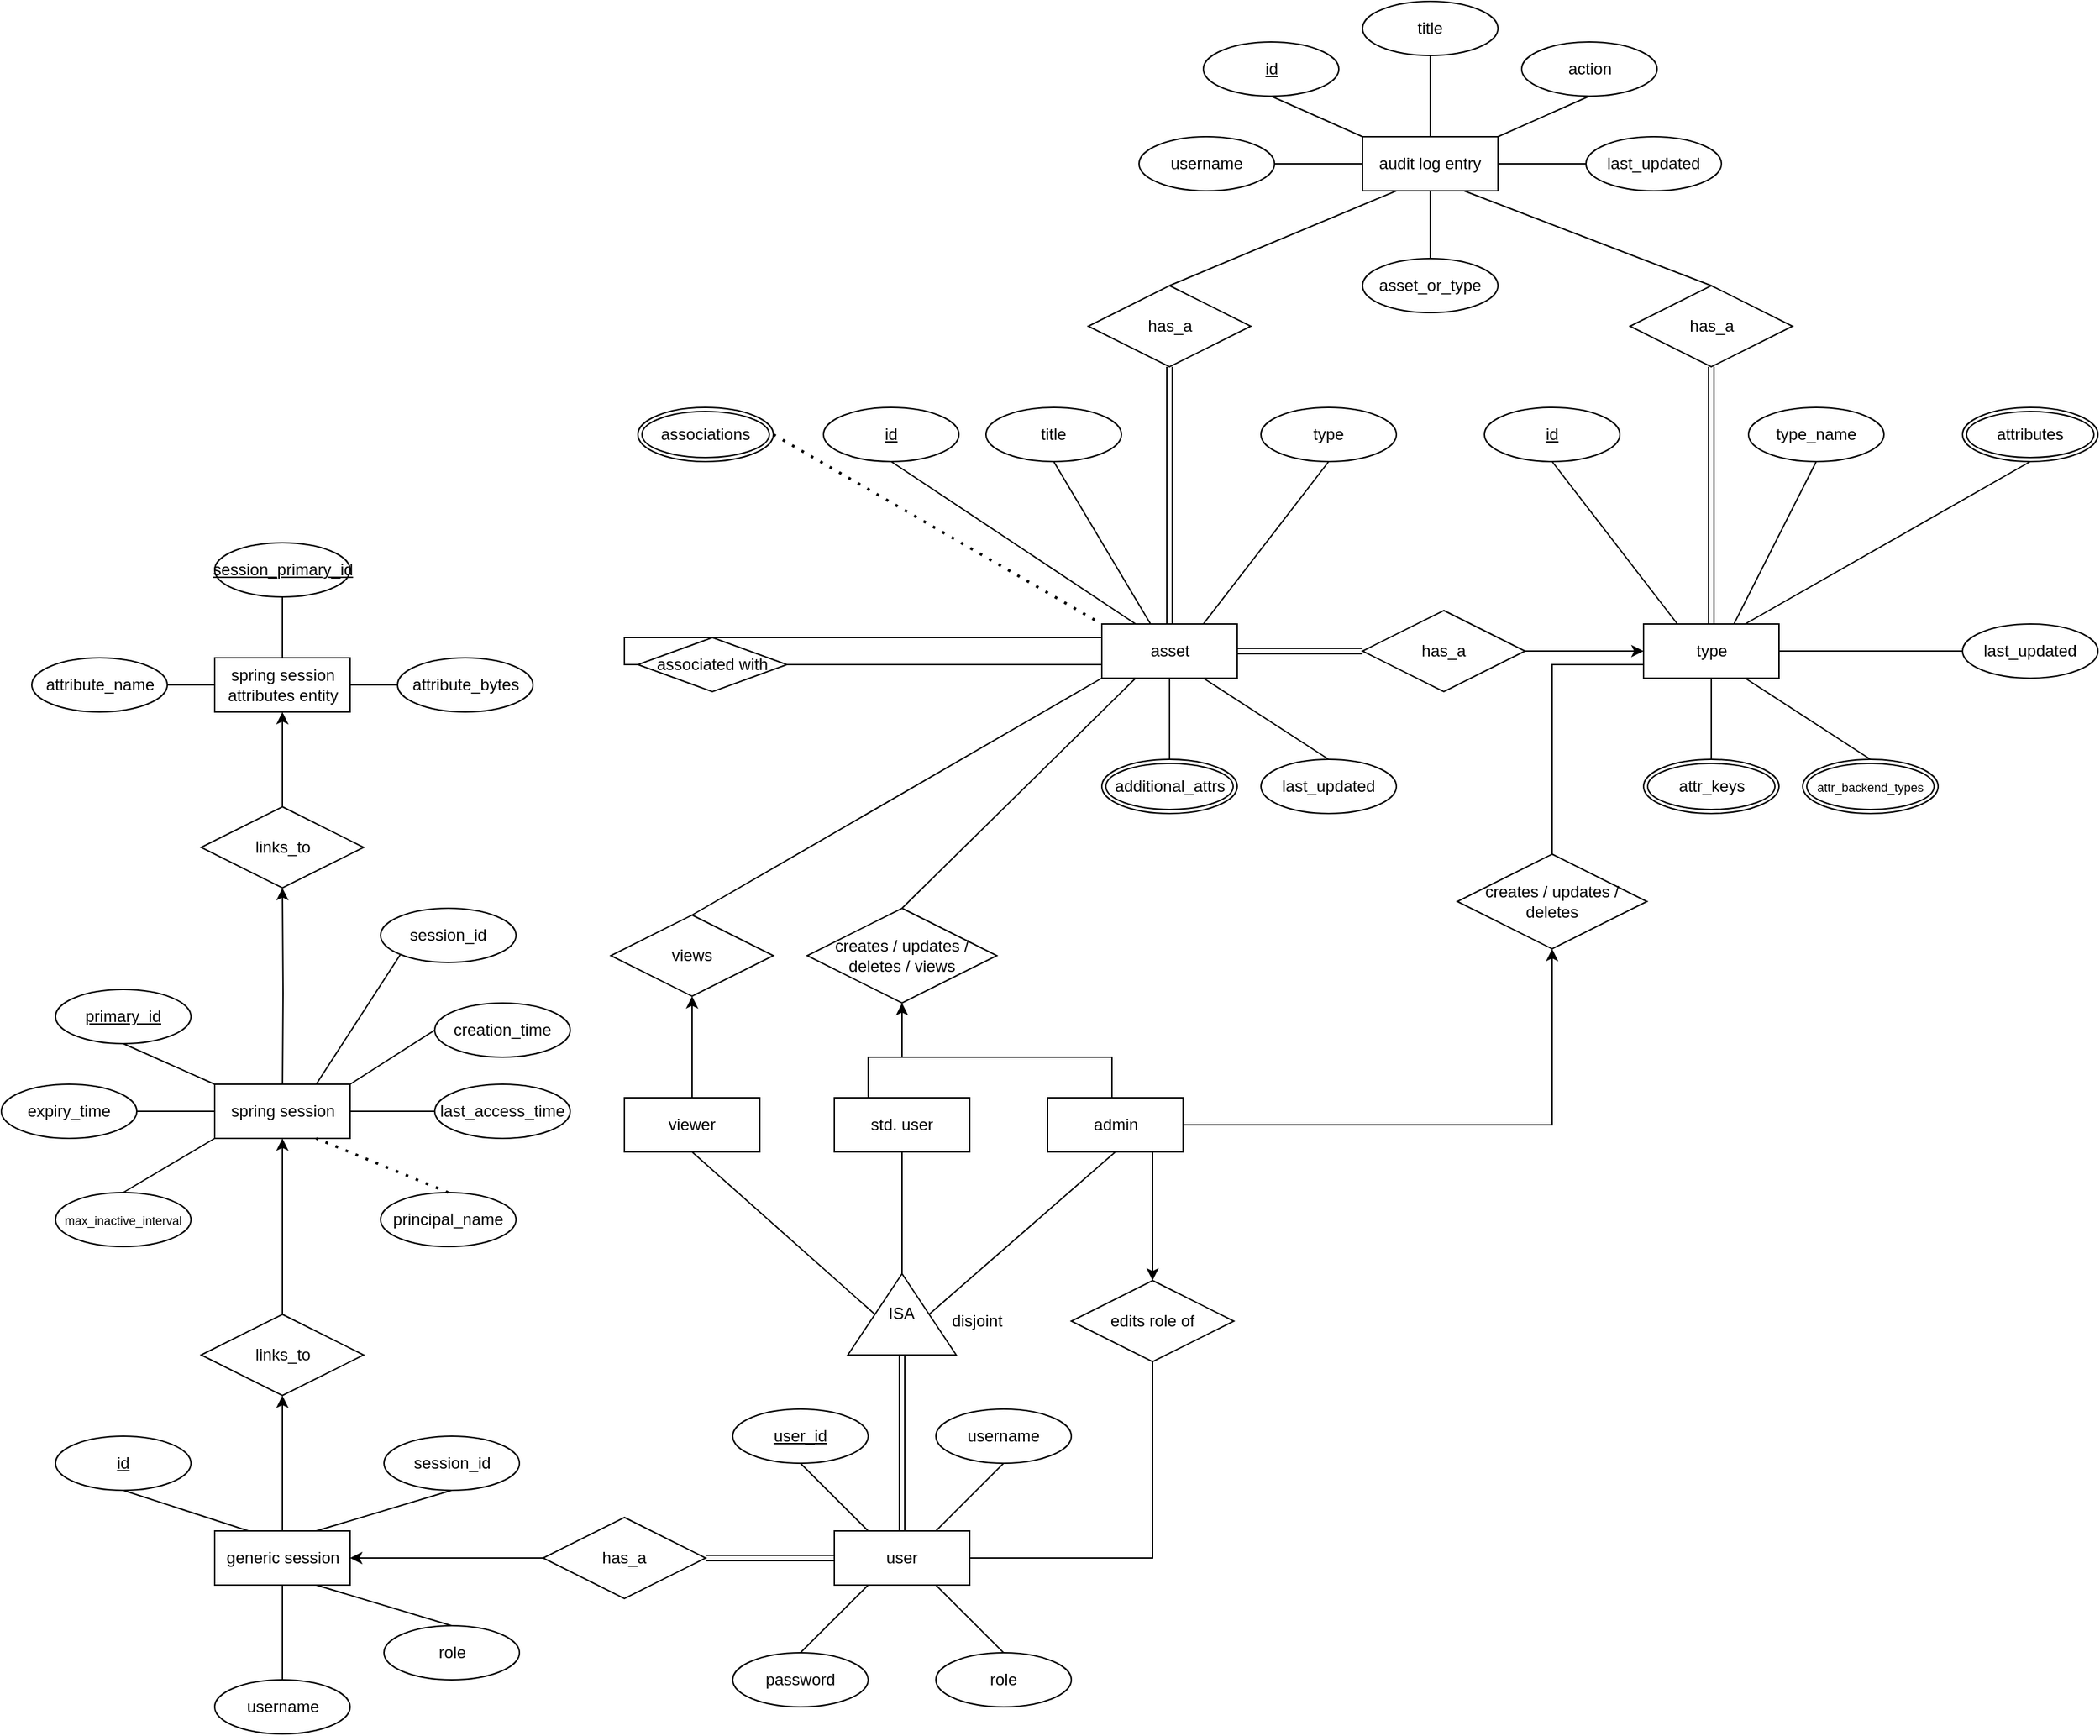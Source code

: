 <mxfile version="24.0.7" type="device">
  <diagram id="R2lEEEUBdFMjLlhIrx00" name="Page-1">
    <mxGraphModel dx="6586" dy="4084" grid="1" gridSize="10" guides="1" tooltips="1" connect="1" arrows="1" fold="1" page="1" pageScale="1" pageWidth="850" pageHeight="1100" math="0" shadow="0" extFonts="Permanent Marker^https://fonts.googleapis.com/css?family=Permanent+Marker">
      <root>
        <mxCell id="0" />
        <mxCell id="1" parent="0" />
        <mxCell id="qmZj_wIQ6ApBK8pKtUDV-6" value="asset" style="whiteSpace=wrap;html=1;align=center;" parent="1" vertex="1">
          <mxGeometry x="42.5" y="-130" width="100" height="40" as="geometry" />
        </mxCell>
        <mxCell id="qmZj_wIQ6ApBK8pKtUDV-7" value="title" style="ellipse;whiteSpace=wrap;html=1;align=center;" parent="1" vertex="1">
          <mxGeometry x="-43" y="-290" width="100" height="40" as="geometry" />
        </mxCell>
        <mxCell id="qmZj_wIQ6ApBK8pKtUDV-8" value="id" style="ellipse;whiteSpace=wrap;html=1;align=center;fontStyle=4;" parent="1" vertex="1">
          <mxGeometry x="-163" y="-290" width="100" height="40" as="geometry" />
        </mxCell>
        <mxCell id="qmZj_wIQ6ApBK8pKtUDV-26" value="type" style="ellipse;whiteSpace=wrap;html=1;align=center;" parent="1" vertex="1">
          <mxGeometry x="160" y="-290" width="100" height="40" as="geometry" />
        </mxCell>
        <mxCell id="qmZj_wIQ6ApBK8pKtUDV-27" value="associations" style="ellipse;shape=doubleEllipse;margin=3;whiteSpace=wrap;html=1;align=center;" parent="1" vertex="1">
          <mxGeometry x="-300" y="-290" width="100" height="40" as="geometry" />
        </mxCell>
        <mxCell id="qmZj_wIQ6ApBK8pKtUDV-28" value="last_updated" style="ellipse;whiteSpace=wrap;html=1;align=center;" parent="1" vertex="1">
          <mxGeometry x="160" y="-30" width="100" height="40" as="geometry" />
        </mxCell>
        <mxCell id="qmZj_wIQ6ApBK8pKtUDV-29" value="additional_attrs" style="ellipse;shape=doubleEllipse;margin=3;whiteSpace=wrap;html=1;align=center;" parent="1" vertex="1">
          <mxGeometry x="42.5" y="-30" width="100" height="40" as="geometry" />
        </mxCell>
        <mxCell id="qmZj_wIQ6ApBK8pKtUDV-33" value="" style="endArrow=none;html=1;rounded=0;entryX=0.75;entryY=1;entryDx=0;entryDy=0;exitX=0.5;exitY=0;exitDx=0;exitDy=0;" parent="1" source="qmZj_wIQ6ApBK8pKtUDV-28" target="qmZj_wIQ6ApBK8pKtUDV-6" edge="1">
          <mxGeometry width="50" height="50" relative="1" as="geometry">
            <mxPoint x="182.5" y="-50" as="sourcePoint" />
            <mxPoint x="232.5" y="-100" as="targetPoint" />
          </mxGeometry>
        </mxCell>
        <mxCell id="qmZj_wIQ6ApBK8pKtUDV-34" value="" style="endArrow=none;html=1;rounded=0;entryX=0.5;entryY=1;entryDx=0;entryDy=0;exitX=0.5;exitY=0;exitDx=0;exitDy=0;" parent="1" source="qmZj_wIQ6ApBK8pKtUDV-29" target="qmZj_wIQ6ApBK8pKtUDV-6" edge="1">
          <mxGeometry width="50" height="50" relative="1" as="geometry">
            <mxPoint x="42.5" y="-30" as="sourcePoint" />
            <mxPoint x="92.5" y="-80" as="targetPoint" />
          </mxGeometry>
        </mxCell>
        <mxCell id="qmZj_wIQ6ApBK8pKtUDV-35" value="" style="endArrow=none;html=1;rounded=0;entryX=0.5;entryY=1;entryDx=0;entryDy=0;exitX=0.25;exitY=0;exitDx=0;exitDy=0;" parent="1" source="qmZj_wIQ6ApBK8pKtUDV-6" target="qmZj_wIQ6ApBK8pKtUDV-8" edge="1">
          <mxGeometry width="50" height="50" relative="1" as="geometry">
            <mxPoint x="-147.5" y="-70" as="sourcePoint" />
            <mxPoint x="-97.5" y="-120" as="targetPoint" />
          </mxGeometry>
        </mxCell>
        <mxCell id="qmZj_wIQ6ApBK8pKtUDV-36" value="" style="endArrow=none;html=1;rounded=0;entryX=0.5;entryY=1;entryDx=0;entryDy=0;exitX=0.36;exitY=0.001;exitDx=0;exitDy=0;exitPerimeter=0;" parent="1" source="qmZj_wIQ6ApBK8pKtUDV-6" target="qmZj_wIQ6ApBK8pKtUDV-7" edge="1">
          <mxGeometry width="50" height="50" relative="1" as="geometry">
            <mxPoint x="112.5" y="-120" as="sourcePoint" />
            <mxPoint x="162.5" y="-170" as="targetPoint" />
          </mxGeometry>
        </mxCell>
        <mxCell id="qmZj_wIQ6ApBK8pKtUDV-37" value="" style="endArrow=none;html=1;rounded=0;entryX=0.5;entryY=1;entryDx=0;entryDy=0;exitX=0.75;exitY=0;exitDx=0;exitDy=0;" parent="1" source="qmZj_wIQ6ApBK8pKtUDV-6" target="qmZj_wIQ6ApBK8pKtUDV-26" edge="1">
          <mxGeometry width="50" height="50" relative="1" as="geometry">
            <mxPoint x="222.5" y="-120" as="sourcePoint" />
            <mxPoint x="272.5" y="-170" as="targetPoint" />
          </mxGeometry>
        </mxCell>
        <mxCell id="qmZj_wIQ6ApBK8pKtUDV-68" style="edgeStyle=orthogonalEdgeStyle;rounded=0;orthogonalLoop=1;jettySize=auto;html=1;exitX=1;exitY=0.5;exitDx=0;exitDy=0;entryX=0;entryY=0.5;entryDx=0;entryDy=0;" parent="1" source="qmZj_wIQ6ApBK8pKtUDV-38" target="qmZj_wIQ6ApBK8pKtUDV-52" edge="1">
          <mxGeometry relative="1" as="geometry" />
        </mxCell>
        <mxCell id="qmZj_wIQ6ApBK8pKtUDV-38" value="has_a" style="rhombus;whiteSpace=wrap;html=1;" parent="1" vertex="1">
          <mxGeometry x="235" y="-140" width="120" height="60" as="geometry" />
        </mxCell>
        <mxCell id="qmZj_wIQ6ApBK8pKtUDV-52" value="type" style="whiteSpace=wrap;html=1;align=center;" parent="1" vertex="1">
          <mxGeometry x="442.5" y="-130" width="100" height="40" as="geometry" />
        </mxCell>
        <mxCell id="qmZj_wIQ6ApBK8pKtUDV-53" value="type_name" style="ellipse;whiteSpace=wrap;html=1;align=center;" parent="1" vertex="1">
          <mxGeometry x="520" y="-290" width="100" height="40" as="geometry" />
        </mxCell>
        <mxCell id="qmZj_wIQ6ApBK8pKtUDV-54" value="id" style="ellipse;whiteSpace=wrap;html=1;align=center;fontStyle=4;" parent="1" vertex="1">
          <mxGeometry x="325" y="-290" width="100" height="40" as="geometry" />
        </mxCell>
        <mxCell id="qmZj_wIQ6ApBK8pKtUDV-56" value="attr_keys" style="ellipse;shape=doubleEllipse;margin=3;whiteSpace=wrap;html=1;align=center;" parent="1" vertex="1">
          <mxGeometry x="442.5" y="-30" width="100" height="40" as="geometry" />
        </mxCell>
        <mxCell id="qmZj_wIQ6ApBK8pKtUDV-58" value="&lt;font style=&quot;font-size: 9px;&quot;&gt;attr_backend_types&lt;/font&gt;" style="ellipse;shape=doubleEllipse;margin=3;whiteSpace=wrap;html=1;align=center;" parent="1" vertex="1">
          <mxGeometry x="560" y="-30" width="100" height="40" as="geometry" />
        </mxCell>
        <mxCell id="qmZj_wIQ6ApBK8pKtUDV-62" value="" style="endArrow=none;html=1;rounded=0;entryX=0.5;entryY=1;entryDx=0;entryDy=0;exitX=0.25;exitY=0;exitDx=0;exitDy=0;" parent="1" source="qmZj_wIQ6ApBK8pKtUDV-52" target="qmZj_wIQ6ApBK8pKtUDV-54" edge="1">
          <mxGeometry width="50" height="50" relative="1" as="geometry">
            <mxPoint x="252.5" y="-70" as="sourcePoint" />
            <mxPoint x="302.5" y="-120" as="targetPoint" />
          </mxGeometry>
        </mxCell>
        <mxCell id="qmZj_wIQ6ApBK8pKtUDV-63" value="" style="endArrow=none;html=1;rounded=0;entryX=0.5;entryY=1;entryDx=0;entryDy=0;exitX=0.667;exitY=0.001;exitDx=0;exitDy=0;exitPerimeter=0;" parent="1" source="qmZj_wIQ6ApBK8pKtUDV-52" target="qmZj_wIQ6ApBK8pKtUDV-53" edge="1">
          <mxGeometry width="50" height="50" relative="1" as="geometry">
            <mxPoint x="512.5" y="-120" as="sourcePoint" />
            <mxPoint x="562.5" y="-170" as="targetPoint" />
          </mxGeometry>
        </mxCell>
        <mxCell id="qmZj_wIQ6ApBK8pKtUDV-64" value="" style="endArrow=none;html=1;rounded=0;entryX=0.5;entryY=1;entryDx=0;entryDy=0;exitX=0.75;exitY=0;exitDx=0;exitDy=0;" parent="1" source="qmZj_wIQ6ApBK8pKtUDV-52" target="qmZj_wIQ6ApBK8pKtUDV-65" edge="1">
          <mxGeometry width="50" height="50" relative="1" as="geometry">
            <mxPoint x="622.5" y="-120" as="sourcePoint" />
            <mxPoint x="610" y="-190" as="targetPoint" />
          </mxGeometry>
        </mxCell>
        <mxCell id="qmZj_wIQ6ApBK8pKtUDV-65" value="attributes" style="ellipse;shape=doubleEllipse;margin=3;whiteSpace=wrap;html=1;align=center;" parent="1" vertex="1">
          <mxGeometry x="678" y="-290" width="100" height="40" as="geometry" />
        </mxCell>
        <mxCell id="qmZj_wIQ6ApBK8pKtUDV-66" value="last_updated" style="ellipse;whiteSpace=wrap;html=1;align=center;" parent="1" vertex="1">
          <mxGeometry x="678" y="-130" width="100" height="40" as="geometry" />
        </mxCell>
        <mxCell id="qmZj_wIQ6ApBK8pKtUDV-67" value="" style="shape=link;html=1;rounded=0;exitX=1;exitY=0.5;exitDx=0;exitDy=0;entryX=0;entryY=0.5;entryDx=0;entryDy=0;" parent="1" source="qmZj_wIQ6ApBK8pKtUDV-6" target="qmZj_wIQ6ApBK8pKtUDV-38" edge="1">
          <mxGeometry width="100" relative="1" as="geometry">
            <mxPoint x="260" y="-170" as="sourcePoint" />
            <mxPoint x="150" y="60" as="targetPoint" />
          </mxGeometry>
        </mxCell>
        <mxCell id="0Or5zX7NZ8yI2jhLymI_-187" style="edgeStyle=orthogonalEdgeStyle;rounded=0;orthogonalLoop=1;jettySize=auto;html=1;exitX=1;exitY=0.5;exitDx=0;exitDy=0;entryX=0.5;entryY=1;entryDx=0;entryDy=0;endArrow=none;endFill=0;" edge="1" parent="1" source="qmZj_wIQ6ApBK8pKtUDV-69" target="0Or5zX7NZ8yI2jhLymI_-179">
          <mxGeometry relative="1" as="geometry" />
        </mxCell>
        <mxCell id="qmZj_wIQ6ApBK8pKtUDV-69" value="user" style="whiteSpace=wrap;html=1;align=center;" parent="1" vertex="1">
          <mxGeometry x="-155" y="540" width="100" height="40" as="geometry" />
        </mxCell>
        <mxCell id="qmZj_wIQ6ApBK8pKtUDV-70" value="&lt;span style=&quot;text-decoration-line: underline;&quot;&gt;user_id&lt;/span&gt;" style="ellipse;whiteSpace=wrap;html=1;align=center;" parent="1" vertex="1">
          <mxGeometry x="-230" y="450" width="100" height="40" as="geometry" />
        </mxCell>
        <mxCell id="qmZj_wIQ6ApBK8pKtUDV-72" value="role" style="ellipse;whiteSpace=wrap;html=1;align=center;" parent="1" vertex="1">
          <mxGeometry x="-80" y="630" width="100" height="40" as="geometry" />
        </mxCell>
        <mxCell id="qmZj_wIQ6ApBK8pKtUDV-73" value="password" style="ellipse;whiteSpace=wrap;html=1;align=center;" parent="1" vertex="1">
          <mxGeometry x="-230" y="630" width="100" height="40" as="geometry" />
        </mxCell>
        <mxCell id="qmZj_wIQ6ApBK8pKtUDV-74" value="" style="endArrow=none;html=1;rounded=0;entryX=0.5;entryY=1;entryDx=0;entryDy=0;exitX=0.25;exitY=0;exitDx=0;exitDy=0;" parent="1" source="qmZj_wIQ6ApBK8pKtUDV-69" target="qmZj_wIQ6ApBK8pKtUDV-70" edge="1">
          <mxGeometry width="50" height="50" relative="1" as="geometry">
            <mxPoint x="-270" y="590" as="sourcePoint" />
            <mxPoint x="-220" y="540" as="targetPoint" />
          </mxGeometry>
        </mxCell>
        <mxCell id="qmZj_wIQ6ApBK8pKtUDV-75" value="" style="endArrow=none;html=1;rounded=0;exitX=0.75;exitY=0;exitDx=0;exitDy=0;entryX=0.5;entryY=1;entryDx=0;entryDy=0;" parent="1" source="qmZj_wIQ6ApBK8pKtUDV-69" target="qmZj_wIQ6ApBK8pKtUDV-76" edge="1">
          <mxGeometry width="50" height="50" relative="1" as="geometry">
            <mxPoint x="40" y="550" as="sourcePoint" />
            <mxPoint x="-30" y="490" as="targetPoint" />
          </mxGeometry>
        </mxCell>
        <mxCell id="qmZj_wIQ6ApBK8pKtUDV-76" value="username" style="ellipse;whiteSpace=wrap;html=1;align=center;" parent="1" vertex="1">
          <mxGeometry x="-80" y="450" width="100" height="40" as="geometry" />
        </mxCell>
        <mxCell id="qmZj_wIQ6ApBK8pKtUDV-77" value="" style="endArrow=none;html=1;rounded=0;entryX=0.25;entryY=1;entryDx=0;entryDy=0;exitX=0.5;exitY=0;exitDx=0;exitDy=0;" parent="1" source="qmZj_wIQ6ApBK8pKtUDV-73" target="qmZj_wIQ6ApBK8pKtUDV-69" edge="1">
          <mxGeometry width="50" height="50" relative="1" as="geometry">
            <mxPoint x="20" y="590" as="sourcePoint" />
            <mxPoint x="70" y="540" as="targetPoint" />
          </mxGeometry>
        </mxCell>
        <mxCell id="qmZj_wIQ6ApBK8pKtUDV-78" value="" style="endArrow=none;html=1;rounded=0;entryX=0.75;entryY=1;entryDx=0;entryDy=0;exitX=0.5;exitY=0;exitDx=0;exitDy=0;" parent="1" source="qmZj_wIQ6ApBK8pKtUDV-72" target="qmZj_wIQ6ApBK8pKtUDV-69" edge="1">
          <mxGeometry width="50" height="50" relative="1" as="geometry">
            <mxPoint x="30" y="610" as="sourcePoint" />
            <mxPoint x="80" y="560" as="targetPoint" />
          </mxGeometry>
        </mxCell>
        <mxCell id="0Or5zX7NZ8yI2jhLymI_-140" style="edgeStyle=orthogonalEdgeStyle;rounded=0;orthogonalLoop=1;jettySize=auto;html=1;exitX=0;exitY=0.5;exitDx=0;exitDy=0;entryX=1;entryY=0.5;entryDx=0;entryDy=0;endArrow=none;endFill=0;" edge="1" parent="1" source="qmZj_wIQ6ApBK8pKtUDV-88" target="qmZj_wIQ6ApBK8pKtUDV-102">
          <mxGeometry relative="1" as="geometry" />
        </mxCell>
        <mxCell id="0Or5zX7NZ8yI2jhLymI_-141" style="edgeStyle=orthogonalEdgeStyle;rounded=0;orthogonalLoop=1;jettySize=auto;html=1;exitX=1;exitY=0.5;exitDx=0;exitDy=0;endArrow=none;endFill=0;" edge="1" parent="1" source="qmZj_wIQ6ApBK8pKtUDV-88" target="qmZj_wIQ6ApBK8pKtUDV-99">
          <mxGeometry relative="1" as="geometry" />
        </mxCell>
        <mxCell id="0Or5zX7NZ8yI2jhLymI_-150" style="edgeStyle=orthogonalEdgeStyle;rounded=0;orthogonalLoop=1;jettySize=auto;html=1;exitX=0.5;exitY=1;exitDx=0;exitDy=0;endArrow=none;endFill=0;" edge="1" parent="1" source="qmZj_wIQ6ApBK8pKtUDV-88" target="0Or5zX7NZ8yI2jhLymI_-149">
          <mxGeometry relative="1" as="geometry" />
        </mxCell>
        <mxCell id="qmZj_wIQ6ApBK8pKtUDV-88" value="audit log entry" style="whiteSpace=wrap;html=1;align=center;" parent="1" vertex="1">
          <mxGeometry x="235" y="-490" width="100" height="40" as="geometry" />
        </mxCell>
        <mxCell id="qmZj_wIQ6ApBK8pKtUDV-89" value="title" style="ellipse;whiteSpace=wrap;html=1;align=center;" parent="1" vertex="1">
          <mxGeometry x="235" y="-590" width="100" height="40" as="geometry" />
        </mxCell>
        <mxCell id="qmZj_wIQ6ApBK8pKtUDV-90" value="id" style="ellipse;whiteSpace=wrap;html=1;align=center;fontStyle=4;" parent="1" vertex="1">
          <mxGeometry x="117.5" y="-560" width="100" height="40" as="geometry" />
        </mxCell>
        <mxCell id="qmZj_wIQ6ApBK8pKtUDV-96" value="" style="endArrow=none;html=1;rounded=0;entryX=0.5;entryY=1;entryDx=0;entryDy=0;exitX=0;exitY=0;exitDx=0;exitDy=0;" parent="1" source="qmZj_wIQ6ApBK8pKtUDV-88" target="qmZj_wIQ6ApBK8pKtUDV-90" edge="1">
          <mxGeometry width="50" height="50" relative="1" as="geometry">
            <mxPoint x="45" y="-430" as="sourcePoint" />
            <mxPoint x="95" y="-480" as="targetPoint" />
          </mxGeometry>
        </mxCell>
        <mxCell id="qmZj_wIQ6ApBK8pKtUDV-97" value="" style="endArrow=none;html=1;rounded=0;entryX=0.5;entryY=1;entryDx=0;entryDy=0;exitX=1;exitY=0;exitDx=0;exitDy=0;" parent="1" source="qmZj_wIQ6ApBK8pKtUDV-88" target="qmZj_wIQ6ApBK8pKtUDV-100" edge="1">
          <mxGeometry width="50" height="50" relative="1" as="geometry">
            <mxPoint x="415" y="-480" as="sourcePoint" />
            <mxPoint x="402.5" y="-550" as="targetPoint" />
          </mxGeometry>
        </mxCell>
        <mxCell id="qmZj_wIQ6ApBK8pKtUDV-99" value="last_updated" style="ellipse;whiteSpace=wrap;html=1;align=center;" parent="1" vertex="1">
          <mxGeometry x="400" y="-490" width="100" height="40" as="geometry" />
        </mxCell>
        <mxCell id="qmZj_wIQ6ApBK8pKtUDV-100" value="action" style="ellipse;whiteSpace=wrap;html=1;align=center;" parent="1" vertex="1">
          <mxGeometry x="352.5" y="-560" width="100" height="40" as="geometry" />
        </mxCell>
        <mxCell id="qmZj_wIQ6ApBK8pKtUDV-101" value="" style="endArrow=none;html=1;rounded=0;entryX=0.5;entryY=1;entryDx=0;entryDy=0;exitX=0.5;exitY=0;exitDx=0;exitDy=0;" parent="1" source="qmZj_wIQ6ApBK8pKtUDV-88" target="qmZj_wIQ6ApBK8pKtUDV-89" edge="1">
          <mxGeometry width="50" height="50" relative="1" as="geometry">
            <mxPoint x="270.5" y="-480" as="sourcePoint" />
            <mxPoint x="177.5" y="-540" as="targetPoint" />
          </mxGeometry>
        </mxCell>
        <mxCell id="qmZj_wIQ6ApBK8pKtUDV-102" value="username" style="ellipse;whiteSpace=wrap;html=1;align=center;" parent="1" vertex="1">
          <mxGeometry x="70" y="-490" width="100" height="40" as="geometry" />
        </mxCell>
        <mxCell id="0Or5zX7NZ8yI2jhLymI_-1" value="ISA" style="triangle;whiteSpace=wrap;html=1;rotation=-90;textDirection=vertical-lr;" vertex="1" parent="1">
          <mxGeometry x="-135" y="340" width="60" height="80" as="geometry" />
        </mxCell>
        <mxCell id="0Or5zX7NZ8yI2jhLymI_-61" style="edgeStyle=orthogonalEdgeStyle;rounded=0;orthogonalLoop=1;jettySize=auto;html=1;exitX=1;exitY=0.5;exitDx=0;exitDy=0;entryX=0.5;entryY=1;entryDx=0;entryDy=0;endArrow=classic;endFill=1;" edge="1" parent="1" source="0Or5zX7NZ8yI2jhLymI_-3" target="0Or5zX7NZ8yI2jhLymI_-34">
          <mxGeometry relative="1" as="geometry" />
        </mxCell>
        <mxCell id="0Or5zX7NZ8yI2jhLymI_-186" style="edgeStyle=orthogonalEdgeStyle;rounded=0;orthogonalLoop=1;jettySize=auto;html=1;exitX=0.775;exitY=1.008;exitDx=0;exitDy=0;exitPerimeter=0;" edge="1" parent="1" source="0Or5zX7NZ8yI2jhLymI_-3" target="0Or5zX7NZ8yI2jhLymI_-179">
          <mxGeometry relative="1" as="geometry" />
        </mxCell>
        <mxCell id="0Or5zX7NZ8yI2jhLymI_-3" value="admin" style="whiteSpace=wrap;html=1;align=center;" vertex="1" parent="1">
          <mxGeometry x="2.5" y="220" width="100" height="40" as="geometry" />
        </mxCell>
        <mxCell id="0Or5zX7NZ8yI2jhLymI_-4" value="std. user" style="whiteSpace=wrap;html=1;align=center;" vertex="1" parent="1">
          <mxGeometry x="-155" y="220" width="100" height="40" as="geometry" />
        </mxCell>
        <mxCell id="0Or5zX7NZ8yI2jhLymI_-5" value="viewer" style="whiteSpace=wrap;html=1;align=center;" vertex="1" parent="1">
          <mxGeometry x="-310" y="220" width="100" height="40" as="geometry" />
        </mxCell>
        <mxCell id="0Or5zX7NZ8yI2jhLymI_-9" value="disjoint" style="text;html=1;align=center;verticalAlign=middle;resizable=0;points=[];autosize=1;strokeColor=none;fillColor=none;" vertex="1" parent="1">
          <mxGeometry x="-80" y="370" width="60" height="30" as="geometry" />
        </mxCell>
        <mxCell id="0Or5zX7NZ8yI2jhLymI_-11" value="views" style="rhombus;whiteSpace=wrap;html=1;" vertex="1" parent="1">
          <mxGeometry x="-320" y="85" width="120" height="60" as="geometry" />
        </mxCell>
        <mxCell id="0Or5zX7NZ8yI2jhLymI_-12" value="creates / updates / deletes / views" style="rhombus;whiteSpace=wrap;html=1;" vertex="1" parent="1">
          <mxGeometry x="-175" y="80" width="140" height="70" as="geometry" />
        </mxCell>
        <mxCell id="0Or5zX7NZ8yI2jhLymI_-14" value="" style="endArrow=none;html=1;rounded=0;entryX=0.5;entryY=1;entryDx=0;entryDy=0;exitX=0.5;exitY=0;exitDx=0;exitDy=0;" edge="1" parent="1" source="0Or5zX7NZ8yI2jhLymI_-1" target="0Or5zX7NZ8yI2jhLymI_-5">
          <mxGeometry width="50" height="50" relative="1" as="geometry">
            <mxPoint x="-125" y="270" as="sourcePoint" />
            <mxPoint x="-240" y="260" as="targetPoint" />
          </mxGeometry>
        </mxCell>
        <mxCell id="0Or5zX7NZ8yI2jhLymI_-15" value="" style="endArrow=none;html=1;rounded=0;entryX=0.5;entryY=1;entryDx=0;entryDy=0;exitX=1;exitY=0.5;exitDx=0;exitDy=0;" edge="1" parent="1" source="0Or5zX7NZ8yI2jhLymI_-1" target="0Or5zX7NZ8yI2jhLymI_-4">
          <mxGeometry width="50" height="50" relative="1" as="geometry">
            <mxPoint x="-105" y="240" as="sourcePoint" />
            <mxPoint x="50" y="250" as="targetPoint" />
          </mxGeometry>
        </mxCell>
        <mxCell id="0Or5zX7NZ8yI2jhLymI_-16" value="" style="endArrow=none;html=1;rounded=0;entryX=0.5;entryY=1;entryDx=0;entryDy=0;exitX=0.5;exitY=1;exitDx=0;exitDy=0;" edge="1" parent="1" source="0Or5zX7NZ8yI2jhLymI_-1" target="0Or5zX7NZ8yI2jhLymI_-3">
          <mxGeometry width="50" height="50" relative="1" as="geometry">
            <mxPoint x="-85" y="270" as="sourcePoint" />
            <mxPoint x="70" y="210" as="targetPoint" />
          </mxGeometry>
        </mxCell>
        <mxCell id="0Or5zX7NZ8yI2jhLymI_-17" value="" style="shape=link;html=1;rounded=0;exitX=0;exitY=0.5;exitDx=0;exitDy=0;entryX=0.5;entryY=0;entryDx=0;entryDy=0;" edge="1" parent="1" source="0Or5zX7NZ8yI2jhLymI_-1" target="qmZj_wIQ6ApBK8pKtUDV-69">
          <mxGeometry width="100" relative="1" as="geometry">
            <mxPoint y="520" as="sourcePoint" />
            <mxPoint x="92" y="520" as="targetPoint" />
          </mxGeometry>
        </mxCell>
        <mxCell id="0Or5zX7NZ8yI2jhLymI_-21" value="" style="endArrow=none;dashed=1;html=1;dashPattern=1 3;strokeWidth=2;rounded=0;entryX=0;entryY=0;entryDx=0;entryDy=0;exitX=1;exitY=0.5;exitDx=0;exitDy=0;" edge="1" parent="1" source="qmZj_wIQ6ApBK8pKtUDV-27" target="qmZj_wIQ6ApBK8pKtUDV-6">
          <mxGeometry width="50" height="50" relative="1" as="geometry">
            <mxPoint x="-220" y="120" as="sourcePoint" />
            <mxPoint x="-170" y="70" as="targetPoint" />
          </mxGeometry>
        </mxCell>
        <mxCell id="0Or5zX7NZ8yI2jhLymI_-23" value="" style="endArrow=classic;html=1;rounded=0;entryX=0.5;entryY=1;entryDx=0;entryDy=0;exitX=0.5;exitY=0;exitDx=0;exitDy=0;endFill=1;" edge="1" parent="1" source="0Or5zX7NZ8yI2jhLymI_-5" target="0Or5zX7NZ8yI2jhLymI_-11">
          <mxGeometry width="50" height="50" relative="1" as="geometry">
            <mxPoint x="-610" y="200" as="sourcePoint" />
            <mxPoint x="-560" y="150" as="targetPoint" />
          </mxGeometry>
        </mxCell>
        <mxCell id="0Or5zX7NZ8yI2jhLymI_-24" value="" style="endArrow=none;html=1;rounded=0;entryX=0;entryY=1;entryDx=0;entryDy=0;exitX=0.5;exitY=0;exitDx=0;exitDy=0;" edge="1" parent="1" source="0Or5zX7NZ8yI2jhLymI_-11" target="qmZj_wIQ6ApBK8pKtUDV-6">
          <mxGeometry width="50" height="50" relative="1" as="geometry">
            <mxPoint x="-210" y="60" as="sourcePoint" />
            <mxPoint x="-37.5" y="-90" as="targetPoint" />
          </mxGeometry>
        </mxCell>
        <mxCell id="0Or5zX7NZ8yI2jhLymI_-65" style="edgeStyle=orthogonalEdgeStyle;rounded=0;orthogonalLoop=1;jettySize=auto;html=1;exitX=0.5;exitY=0;exitDx=0;exitDy=0;entryX=0;entryY=0.75;entryDx=0;entryDy=0;endArrow=none;endFill=0;" edge="1" parent="1" source="0Or5zX7NZ8yI2jhLymI_-34" target="qmZj_wIQ6ApBK8pKtUDV-52">
          <mxGeometry relative="1" as="geometry" />
        </mxCell>
        <mxCell id="0Or5zX7NZ8yI2jhLymI_-34" value="creates / updates / deletes" style="rhombus;whiteSpace=wrap;html=1;" vertex="1" parent="1">
          <mxGeometry x="305" y="40" width="140" height="70" as="geometry" />
        </mxCell>
        <mxCell id="0Or5zX7NZ8yI2jhLymI_-35" value="" style="endArrow=none;html=1;rounded=0;entryX=0.5;entryY=1;entryDx=0;entryDy=0;exitX=0.5;exitY=0;exitDx=0;exitDy=0;" edge="1" parent="1" source="qmZj_wIQ6ApBK8pKtUDV-56" target="qmZj_wIQ6ApBK8pKtUDV-52">
          <mxGeometry width="50" height="50" relative="1" as="geometry">
            <mxPoint x="330" y="-10" as="sourcePoint" />
            <mxPoint x="380" y="-60" as="targetPoint" />
          </mxGeometry>
        </mxCell>
        <mxCell id="0Or5zX7NZ8yI2jhLymI_-36" value="" style="endArrow=none;html=1;rounded=0;entryX=0.75;entryY=1;entryDx=0;entryDy=0;exitX=0.5;exitY=0;exitDx=0;exitDy=0;" edge="1" parent="1" source="qmZj_wIQ6ApBK8pKtUDV-58" target="qmZj_wIQ6ApBK8pKtUDV-52">
          <mxGeometry width="50" height="50" relative="1" as="geometry">
            <mxPoint x="570" y="-40" as="sourcePoint" />
            <mxPoint x="620" y="-90" as="targetPoint" />
          </mxGeometry>
        </mxCell>
        <mxCell id="0Or5zX7NZ8yI2jhLymI_-37" value="" style="endArrow=none;html=1;rounded=0;exitX=1;exitY=0.5;exitDx=0;exitDy=0;entryX=0;entryY=0.5;entryDx=0;entryDy=0;" edge="1" parent="1" source="qmZj_wIQ6ApBK8pKtUDV-52" target="qmZj_wIQ6ApBK8pKtUDV-66">
          <mxGeometry width="50" height="50" relative="1" as="geometry">
            <mxPoint x="590" y="-110" as="sourcePoint" />
            <mxPoint x="640" y="-160" as="targetPoint" />
          </mxGeometry>
        </mxCell>
        <mxCell id="0Or5zX7NZ8yI2jhLymI_-48" value="" style="endArrow=none;html=1;rounded=0;exitX=0.25;exitY=0;exitDx=0;exitDy=0;" edge="1" parent="1" source="0Or5zX7NZ8yI2jhLymI_-4">
          <mxGeometry width="50" height="50" relative="1" as="geometry">
            <mxPoint x="-20" y="210" as="sourcePoint" />
            <mxPoint x="50" y="220" as="targetPoint" />
            <Array as="points">
              <mxPoint x="-130" y="190" />
              <mxPoint x="-110" y="190" />
              <mxPoint x="50" y="190" />
            </Array>
          </mxGeometry>
        </mxCell>
        <mxCell id="0Or5zX7NZ8yI2jhLymI_-50" value="" style="endArrow=classic;html=1;rounded=0;entryX=0.5;entryY=1;entryDx=0;entryDy=0;endFill=1;" edge="1" parent="1" target="0Or5zX7NZ8yI2jhLymI_-12">
          <mxGeometry width="50" height="50" relative="1" as="geometry">
            <mxPoint x="-105" y="190" as="sourcePoint" />
            <mxPoint x="-50" y="160" as="targetPoint" />
          </mxGeometry>
        </mxCell>
        <mxCell id="0Or5zX7NZ8yI2jhLymI_-52" value="" style="endArrow=none;html=1;rounded=0;exitX=0.5;exitY=0;exitDx=0;exitDy=0;entryX=0.25;entryY=1;entryDx=0;entryDy=0;" edge="1" parent="1" source="0Or5zX7NZ8yI2jhLymI_-12" target="qmZj_wIQ6ApBK8pKtUDV-6">
          <mxGeometry width="50" height="50" relative="1" as="geometry">
            <mxPoint x="-70" y="50" as="sourcePoint" />
            <mxPoint x="-20" as="targetPoint" />
          </mxGeometry>
        </mxCell>
        <mxCell id="0Or5zX7NZ8yI2jhLymI_-59" style="edgeStyle=orthogonalEdgeStyle;rounded=0;orthogonalLoop=1;jettySize=auto;html=1;exitX=1;exitY=0.5;exitDx=0;exitDy=0;entryX=0;entryY=0.75;entryDx=0;entryDy=0;startArrow=none;startFill=0;endArrow=none;endFill=0;" edge="1" parent="1">
          <mxGeometry relative="1" as="geometry">
            <mxPoint x="-190" y="-100" as="sourcePoint" />
            <mxPoint x="22.5" y="-100.0" as="targetPoint" />
          </mxGeometry>
        </mxCell>
        <mxCell id="0Or5zX7NZ8yI2jhLymI_-60" style="edgeStyle=orthogonalEdgeStyle;rounded=0;orthogonalLoop=1;jettySize=auto;html=1;exitX=0;exitY=0.5;exitDx=0;exitDy=0;entryX=0;entryY=0.25;entryDx=0;entryDy=0;endArrow=none;endFill=0;" edge="1" parent="1">
          <mxGeometry relative="1" as="geometry">
            <mxPoint x="-280" y="-100" as="sourcePoint" />
            <mxPoint x="42.5" y="-120.0" as="targetPoint" />
            <Array as="points">
              <mxPoint x="-310" y="-100" />
              <mxPoint x="-310" y="-120" />
            </Array>
          </mxGeometry>
        </mxCell>
        <mxCell id="0Or5zX7NZ8yI2jhLymI_-54" value="associated with" style="rhombus;whiteSpace=wrap;html=1;" vertex="1" parent="1">
          <mxGeometry x="-300" y="-120" width="110" height="40" as="geometry" />
        </mxCell>
        <mxCell id="0Or5zX7NZ8yI2jhLymI_-162" style="edgeStyle=orthogonalEdgeStyle;rounded=0;orthogonalLoop=1;jettySize=auto;html=1;exitX=0.5;exitY=0;exitDx=0;exitDy=0;entryX=0.5;entryY=1;entryDx=0;entryDy=0;" edge="1" parent="1" source="0Or5zX7NZ8yI2jhLymI_-67" target="0Or5zX7NZ8yI2jhLymI_-105">
          <mxGeometry relative="1" as="geometry" />
        </mxCell>
        <mxCell id="0Or5zX7NZ8yI2jhLymI_-67" value="links_to" style="rhombus;whiteSpace=wrap;html=1;" vertex="1" parent="1">
          <mxGeometry x="-622.5" y="380" width="120" height="60" as="geometry" />
        </mxCell>
        <mxCell id="0Or5zX7NZ8yI2jhLymI_-155" style="edgeStyle=orthogonalEdgeStyle;rounded=0;orthogonalLoop=1;jettySize=auto;html=1;exitX=0.5;exitY=1;exitDx=0;exitDy=0;entryX=0.5;entryY=0;entryDx=0;entryDy=0;endArrow=none;endFill=0;" edge="1" parent="1" source="0Or5zX7NZ8yI2jhLymI_-90" target="0Or5zX7NZ8yI2jhLymI_-153">
          <mxGeometry relative="1" as="geometry" />
        </mxCell>
        <mxCell id="0Or5zX7NZ8yI2jhLymI_-158" style="edgeStyle=orthogonalEdgeStyle;rounded=0;orthogonalLoop=1;jettySize=auto;html=1;exitX=0.5;exitY=0;exitDx=0;exitDy=0;entryX=0.5;entryY=1;entryDx=0;entryDy=0;" edge="1" parent="1" source="0Or5zX7NZ8yI2jhLymI_-90" target="0Or5zX7NZ8yI2jhLymI_-67">
          <mxGeometry relative="1" as="geometry" />
        </mxCell>
        <mxCell id="0Or5zX7NZ8yI2jhLymI_-90" value="generic session" style="whiteSpace=wrap;html=1;align=center;" vertex="1" parent="1">
          <mxGeometry x="-612.5" y="540" width="100" height="40" as="geometry" />
        </mxCell>
        <mxCell id="0Or5zX7NZ8yI2jhLymI_-92" value="id" style="ellipse;whiteSpace=wrap;html=1;align=center;fontStyle=4;" vertex="1" parent="1">
          <mxGeometry x="-730" y="470" width="100" height="40" as="geometry" />
        </mxCell>
        <mxCell id="0Or5zX7NZ8yI2jhLymI_-96" value="" style="endArrow=none;html=1;rounded=0;entryX=0.5;entryY=1;entryDx=0;entryDy=0;exitX=0.25;exitY=0;exitDx=0;exitDy=0;" edge="1" parent="1" source="0Or5zX7NZ8yI2jhLymI_-90" target="0Or5zX7NZ8yI2jhLymI_-92">
          <mxGeometry width="50" height="50" relative="1" as="geometry">
            <mxPoint x="-802.5" y="600" as="sourcePoint" />
            <mxPoint x="-752.5" y="550" as="targetPoint" />
          </mxGeometry>
        </mxCell>
        <mxCell id="0Or5zX7NZ8yI2jhLymI_-97" value="" style="endArrow=none;html=1;rounded=0;entryX=0.5;entryY=1;entryDx=0;entryDy=0;exitX=0.75;exitY=0;exitDx=0;exitDy=0;" edge="1" parent="1" source="0Or5zX7NZ8yI2jhLymI_-90" target="0Or5zX7NZ8yI2jhLymI_-99">
          <mxGeometry width="50" height="50" relative="1" as="geometry">
            <mxPoint x="-432.5" y="550" as="sourcePoint" />
            <mxPoint x="-445" y="480" as="targetPoint" />
          </mxGeometry>
        </mxCell>
        <mxCell id="0Or5zX7NZ8yI2jhLymI_-99" value="session_id" style="ellipse;whiteSpace=wrap;html=1;align=center;" vertex="1" parent="1">
          <mxGeometry x="-487.5" y="470" width="100" height="40" as="geometry" />
        </mxCell>
        <mxCell id="0Or5zX7NZ8yI2jhLymI_-103" value="has_a" style="rhombus;whiteSpace=wrap;html=1;" vertex="1" parent="1">
          <mxGeometry x="32.5" y="-380" width="120" height="60" as="geometry" />
        </mxCell>
        <mxCell id="0Or5zX7NZ8yI2jhLymI_-174" style="edgeStyle=orthogonalEdgeStyle;rounded=0;orthogonalLoop=1;jettySize=auto;html=1;exitX=0.5;exitY=0;exitDx=0;exitDy=0;entryX=0.5;entryY=1;entryDx=0;entryDy=0;" edge="1" parent="1" target="0Or5zX7NZ8yI2jhLymI_-121">
          <mxGeometry relative="1" as="geometry">
            <mxPoint x="-562.5" y="220" as="sourcePoint" />
          </mxGeometry>
        </mxCell>
        <mxCell id="0Or5zX7NZ8yI2jhLymI_-105" value="spring session" style="whiteSpace=wrap;html=1;align=center;" vertex="1" parent="1">
          <mxGeometry x="-612.5" y="210" width="100" height="40" as="geometry" />
        </mxCell>
        <mxCell id="0Or5zX7NZ8yI2jhLymI_-106" value="primary_id" style="ellipse;whiteSpace=wrap;html=1;align=center;fontStyle=4;" vertex="1" parent="1">
          <mxGeometry x="-730" y="140" width="100" height="40" as="geometry" />
        </mxCell>
        <mxCell id="0Or5zX7NZ8yI2jhLymI_-107" value="session_id" style="ellipse;whiteSpace=wrap;html=1;align=center;" vertex="1" parent="1">
          <mxGeometry x="-490" y="80" width="100" height="40" as="geometry" />
        </mxCell>
        <mxCell id="0Or5zX7NZ8yI2jhLymI_-108" value="creation_time" style="ellipse;whiteSpace=wrap;html=1;align=center;" vertex="1" parent="1">
          <mxGeometry x="-450" y="150" width="100" height="40" as="geometry" />
        </mxCell>
        <mxCell id="0Or5zX7NZ8yI2jhLymI_-109" value="last_access_time" style="ellipse;whiteSpace=wrap;html=1;align=center;" vertex="1" parent="1">
          <mxGeometry x="-450" y="210" width="100" height="40" as="geometry" />
        </mxCell>
        <mxCell id="0Or5zX7NZ8yI2jhLymI_-112" value="&lt;font style=&quot;font-size: 9px;&quot;&gt;max_inactive_interval&lt;/font&gt;" style="ellipse;whiteSpace=wrap;html=1;align=center;" vertex="1" parent="1">
          <mxGeometry x="-730" y="290" width="100" height="40" as="geometry" />
        </mxCell>
        <mxCell id="0Or5zX7NZ8yI2jhLymI_-114" value="expiry_time" style="ellipse;whiteSpace=wrap;html=1;align=center;" vertex="1" parent="1">
          <mxGeometry x="-770" y="210" width="100" height="40" as="geometry" />
        </mxCell>
        <mxCell id="0Or5zX7NZ8yI2jhLymI_-115" value="principal_name" style="ellipse;whiteSpace=wrap;html=1;align=center;" vertex="1" parent="1">
          <mxGeometry x="-490" y="290" width="100" height="40" as="geometry" />
        </mxCell>
        <mxCell id="0Or5zX7NZ8yI2jhLymI_-164" style="edgeStyle=orthogonalEdgeStyle;rounded=0;orthogonalLoop=1;jettySize=auto;html=1;exitX=0;exitY=0.5;exitDx=0;exitDy=0;entryX=1;entryY=0.5;entryDx=0;entryDy=0;endArrow=none;endFill=0;" edge="1" parent="1" source="0Or5zX7NZ8yI2jhLymI_-116" target="0Or5zX7NZ8yI2jhLymI_-160">
          <mxGeometry relative="1" as="geometry" />
        </mxCell>
        <mxCell id="0Or5zX7NZ8yI2jhLymI_-165" style="edgeStyle=orthogonalEdgeStyle;rounded=0;orthogonalLoop=1;jettySize=auto;html=1;exitX=1;exitY=0.5;exitDx=0;exitDy=0;entryX=0;entryY=0.5;entryDx=0;entryDy=0;endArrow=none;endFill=0;" edge="1" parent="1" source="0Or5zX7NZ8yI2jhLymI_-116" target="0Or5zX7NZ8yI2jhLymI_-119">
          <mxGeometry relative="1" as="geometry" />
        </mxCell>
        <mxCell id="0Or5zX7NZ8yI2jhLymI_-166" style="edgeStyle=orthogonalEdgeStyle;rounded=0;orthogonalLoop=1;jettySize=auto;html=1;exitX=0.5;exitY=0;exitDx=0;exitDy=0;entryX=0.5;entryY=1;entryDx=0;entryDy=0;endArrow=none;endFill=0;" edge="1" parent="1" source="0Or5zX7NZ8yI2jhLymI_-116" target="0Or5zX7NZ8yI2jhLymI_-117">
          <mxGeometry relative="1" as="geometry" />
        </mxCell>
        <mxCell id="0Or5zX7NZ8yI2jhLymI_-116" value="spring session attributes entity" style="whiteSpace=wrap;html=1;align=center;" vertex="1" parent="1">
          <mxGeometry x="-612.5" y="-105" width="100" height="40" as="geometry" />
        </mxCell>
        <mxCell id="0Or5zX7NZ8yI2jhLymI_-117" value="session_primary_id" style="ellipse;whiteSpace=wrap;html=1;align=center;fontStyle=4;" vertex="1" parent="1">
          <mxGeometry x="-612.5" y="-190" width="100" height="40" as="geometry" />
        </mxCell>
        <mxCell id="0Or5zX7NZ8yI2jhLymI_-119" value="attribute_bytes" style="ellipse;whiteSpace=wrap;html=1;align=center;" vertex="1" parent="1">
          <mxGeometry x="-477.5" y="-105" width="100" height="40" as="geometry" />
        </mxCell>
        <mxCell id="0Or5zX7NZ8yI2jhLymI_-152" value="" style="edgeStyle=orthogonalEdgeStyle;rounded=0;orthogonalLoop=1;jettySize=auto;html=1;exitX=0;exitY=0.5;exitDx=0;exitDy=0;" edge="1" parent="1" source="0Or5zX7NZ8yI2jhLymI_-120" target="0Or5zX7NZ8yI2jhLymI_-90">
          <mxGeometry relative="1" as="geometry">
            <mxPoint x="-407.5" y="560" as="sourcePoint" />
          </mxGeometry>
        </mxCell>
        <mxCell id="0Or5zX7NZ8yI2jhLymI_-120" value="has_a" style="rhombus;whiteSpace=wrap;html=1;" vertex="1" parent="1">
          <mxGeometry x="-370" y="530" width="120" height="60" as="geometry" />
        </mxCell>
        <mxCell id="0Or5zX7NZ8yI2jhLymI_-175" style="edgeStyle=orthogonalEdgeStyle;rounded=0;orthogonalLoop=1;jettySize=auto;html=1;exitX=0.5;exitY=0;exitDx=0;exitDy=0;entryX=0.5;entryY=1;entryDx=0;entryDy=0;" edge="1" parent="1" source="0Or5zX7NZ8yI2jhLymI_-121" target="0Or5zX7NZ8yI2jhLymI_-116">
          <mxGeometry relative="1" as="geometry" />
        </mxCell>
        <mxCell id="0Or5zX7NZ8yI2jhLymI_-121" value="links_to" style="rhombus;whiteSpace=wrap;html=1;" vertex="1" parent="1">
          <mxGeometry x="-622.5" y="5" width="120" height="60" as="geometry" />
        </mxCell>
        <mxCell id="0Or5zX7NZ8yI2jhLymI_-137" style="edgeStyle=orthogonalEdgeStyle;rounded=0;orthogonalLoop=1;jettySize=auto;html=1;exitX=1;exitY=0.5;exitDx=0;exitDy=0;entryX=0;entryY=0.75;entryDx=0;entryDy=0;startArrow=none;startFill=0;endArrow=none;endFill=0;" edge="1" parent="1">
          <mxGeometry relative="1" as="geometry">
            <mxPoint x="-170" y="-100" as="sourcePoint" />
            <mxPoint x="42.5" y="-100.0" as="targetPoint" />
          </mxGeometry>
        </mxCell>
        <mxCell id="0Or5zX7NZ8yI2jhLymI_-138" value="has_a" style="rhombus;whiteSpace=wrap;html=1;" vertex="1" parent="1">
          <mxGeometry x="432.5" y="-380" width="120" height="60" as="geometry" />
        </mxCell>
        <mxCell id="0Or5zX7NZ8yI2jhLymI_-143" value="" style="endArrow=none;html=1;rounded=0;exitX=0.5;exitY=0;exitDx=0;exitDy=0;entryX=0.25;entryY=1;entryDx=0;entryDy=0;" edge="1" parent="1" source="0Or5zX7NZ8yI2jhLymI_-103" target="qmZj_wIQ6ApBK8pKtUDV-88">
          <mxGeometry width="50" height="50" relative="1" as="geometry">
            <mxPoint x="290" y="-410" as="sourcePoint" />
            <mxPoint x="340" y="-460" as="targetPoint" />
          </mxGeometry>
        </mxCell>
        <mxCell id="0Or5zX7NZ8yI2jhLymI_-144" value="" style="endArrow=none;html=1;rounded=0;exitX=0.5;exitY=0;exitDx=0;exitDy=0;entryX=0.75;entryY=1;entryDx=0;entryDy=0;" edge="1" parent="1" source="0Or5zX7NZ8yI2jhLymI_-138" target="qmZj_wIQ6ApBK8pKtUDV-88">
          <mxGeometry width="50" height="50" relative="1" as="geometry">
            <mxPoint x="450" y="-440" as="sourcePoint" />
            <mxPoint x="500" y="-490" as="targetPoint" />
          </mxGeometry>
        </mxCell>
        <mxCell id="0Or5zX7NZ8yI2jhLymI_-149" value="asset_or_type" style="ellipse;whiteSpace=wrap;html=1;align=center;" vertex="1" parent="1">
          <mxGeometry x="235" y="-400" width="100" height="40" as="geometry" />
        </mxCell>
        <mxCell id="0Or5zX7NZ8yI2jhLymI_-153" value="username" style="ellipse;whiteSpace=wrap;html=1;align=center;" vertex="1" parent="1">
          <mxGeometry x="-612.5" y="650" width="100" height="40" as="geometry" />
        </mxCell>
        <mxCell id="0Or5zX7NZ8yI2jhLymI_-154" value="role" style="ellipse;whiteSpace=wrap;html=1;align=center;" vertex="1" parent="1">
          <mxGeometry x="-487.5" y="610" width="100" height="40" as="geometry" />
        </mxCell>
        <mxCell id="0Or5zX7NZ8yI2jhLymI_-157" value="" style="endArrow=none;html=1;rounded=0;entryX=0.75;entryY=1;entryDx=0;entryDy=0;exitX=0.5;exitY=0;exitDx=0;exitDy=0;" edge="1" parent="1" source="0Or5zX7NZ8yI2jhLymI_-154" target="0Or5zX7NZ8yI2jhLymI_-90">
          <mxGeometry width="50" height="50" relative="1" as="geometry">
            <mxPoint x="-457.5" y="640" as="sourcePoint" />
            <mxPoint x="-407.5" y="590" as="targetPoint" />
          </mxGeometry>
        </mxCell>
        <mxCell id="0Or5zX7NZ8yI2jhLymI_-160" value="attribute_name" style="ellipse;whiteSpace=wrap;html=1;align=center;" vertex="1" parent="1">
          <mxGeometry x="-747.5" y="-105" width="100" height="40" as="geometry" />
        </mxCell>
        <mxCell id="0Or5zX7NZ8yI2jhLymI_-167" value="" style="endArrow=none;html=1;rounded=0;entryX=0.5;entryY=1;entryDx=0;entryDy=0;exitX=0;exitY=0;exitDx=0;exitDy=0;" edge="1" parent="1" source="0Or5zX7NZ8yI2jhLymI_-105" target="0Or5zX7NZ8yI2jhLymI_-106">
          <mxGeometry width="50" height="50" relative="1" as="geometry">
            <mxPoint x="-590" y="150" as="sourcePoint" />
            <mxPoint x="-540" y="100" as="targetPoint" />
          </mxGeometry>
        </mxCell>
        <mxCell id="0Or5zX7NZ8yI2jhLymI_-168" value="" style="endArrow=none;html=1;rounded=0;exitX=1;exitY=0.5;exitDx=0;exitDy=0;entryX=0;entryY=0.5;entryDx=0;entryDy=0;" edge="1" parent="1" source="0Or5zX7NZ8yI2jhLymI_-114" target="0Or5zX7NZ8yI2jhLymI_-105">
          <mxGeometry width="50" height="50" relative="1" as="geometry">
            <mxPoint x="-660" y="270" as="sourcePoint" />
            <mxPoint x="-610" y="220" as="targetPoint" />
          </mxGeometry>
        </mxCell>
        <mxCell id="0Or5zX7NZ8yI2jhLymI_-169" value="" style="endArrow=none;html=1;rounded=0;exitX=0.5;exitY=0;exitDx=0;exitDy=0;entryX=0;entryY=1;entryDx=0;entryDy=0;" edge="1" parent="1" source="0Or5zX7NZ8yI2jhLymI_-112" target="0Or5zX7NZ8yI2jhLymI_-105">
          <mxGeometry width="50" height="50" relative="1" as="geometry">
            <mxPoint x="-630" y="290" as="sourcePoint" />
            <mxPoint x="-580" y="240" as="targetPoint" />
          </mxGeometry>
        </mxCell>
        <mxCell id="0Or5zX7NZ8yI2jhLymI_-170" value="" style="endArrow=none;html=1;rounded=0;entryX=0;entryY=1;entryDx=0;entryDy=0;exitX=0.75;exitY=0;exitDx=0;exitDy=0;" edge="1" parent="1" source="0Or5zX7NZ8yI2jhLymI_-105" target="0Or5zX7NZ8yI2jhLymI_-107">
          <mxGeometry width="50" height="50" relative="1" as="geometry">
            <mxPoint x="-570" y="190" as="sourcePoint" />
            <mxPoint x="-520" y="140" as="targetPoint" />
          </mxGeometry>
        </mxCell>
        <mxCell id="0Or5zX7NZ8yI2jhLymI_-171" value="" style="endArrow=none;html=1;rounded=0;exitX=1;exitY=0;exitDx=0;exitDy=0;entryX=0;entryY=0.5;entryDx=0;entryDy=0;" edge="1" parent="1" source="0Or5zX7NZ8yI2jhLymI_-105" target="0Or5zX7NZ8yI2jhLymI_-108">
          <mxGeometry width="50" height="50" relative="1" as="geometry">
            <mxPoint x="-500" y="210" as="sourcePoint" />
            <mxPoint x="-450" y="160" as="targetPoint" />
          </mxGeometry>
        </mxCell>
        <mxCell id="0Or5zX7NZ8yI2jhLymI_-172" value="" style="endArrow=none;html=1;rounded=0;exitX=1;exitY=0.5;exitDx=0;exitDy=0;" edge="1" parent="1" source="0Or5zX7NZ8yI2jhLymI_-105" target="0Or5zX7NZ8yI2jhLymI_-109">
          <mxGeometry width="50" height="50" relative="1" as="geometry">
            <mxPoint x="-500" y="230" as="sourcePoint" />
            <mxPoint x="-450" y="210" as="targetPoint" />
          </mxGeometry>
        </mxCell>
        <mxCell id="0Or5zX7NZ8yI2jhLymI_-176" value="" style="endArrow=none;dashed=1;html=1;dashPattern=1 3;strokeWidth=2;rounded=0;entryX=0.75;entryY=1;entryDx=0;entryDy=0;exitX=0.5;exitY=0;exitDx=0;exitDy=0;" edge="1" parent="1" source="0Or5zX7NZ8yI2jhLymI_-115" target="0Or5zX7NZ8yI2jhLymI_-105">
          <mxGeometry width="50" height="50" relative="1" as="geometry">
            <mxPoint x="-530" y="320" as="sourcePoint" />
            <mxPoint x="-480" y="270" as="targetPoint" />
          </mxGeometry>
        </mxCell>
        <mxCell id="0Or5zX7NZ8yI2jhLymI_-177" value="" style="shape=link;html=1;rounded=0;exitX=0.5;exitY=0;exitDx=0;exitDy=0;entryX=0.5;entryY=1;entryDx=0;entryDy=0;" edge="1" parent="1" source="qmZj_wIQ6ApBK8pKtUDV-6" target="0Or5zX7NZ8yI2jhLymI_-103">
          <mxGeometry width="100" relative="1" as="geometry">
            <mxPoint x="68" y="-240" as="sourcePoint" />
            <mxPoint x="160" y="-240" as="targetPoint" />
          </mxGeometry>
        </mxCell>
        <mxCell id="0Or5zX7NZ8yI2jhLymI_-178" value="" style="shape=link;html=1;rounded=0;exitX=0.5;exitY=0;exitDx=0;exitDy=0;entryX=0.5;entryY=1;entryDx=0;entryDy=0;" edge="1" parent="1" source="qmZj_wIQ6ApBK8pKtUDV-52" target="0Or5zX7NZ8yI2jhLymI_-138">
          <mxGeometry width="100" relative="1" as="geometry">
            <mxPoint x="491.87" y="-130" as="sourcePoint" />
            <mxPoint x="490" y="-300" as="targetPoint" />
          </mxGeometry>
        </mxCell>
        <mxCell id="0Or5zX7NZ8yI2jhLymI_-179" value="edits role of" style="rhombus;whiteSpace=wrap;html=1;" vertex="1" parent="1">
          <mxGeometry x="20" y="355" width="120" height="60" as="geometry" />
        </mxCell>
        <mxCell id="0Or5zX7NZ8yI2jhLymI_-184" value="" style="shape=link;html=1;rounded=0;exitX=0;exitY=0.5;exitDx=0;exitDy=0;entryX=1;entryY=0.5;entryDx=0;entryDy=0;" edge="1" parent="1" source="qmZj_wIQ6ApBK8pKtUDV-69" target="0Or5zX7NZ8yI2jhLymI_-120">
          <mxGeometry width="100" relative="1" as="geometry">
            <mxPoint x="-240" y="540" as="sourcePoint" />
            <mxPoint x="-240" y="670" as="targetPoint" />
          </mxGeometry>
        </mxCell>
      </root>
    </mxGraphModel>
  </diagram>
</mxfile>
